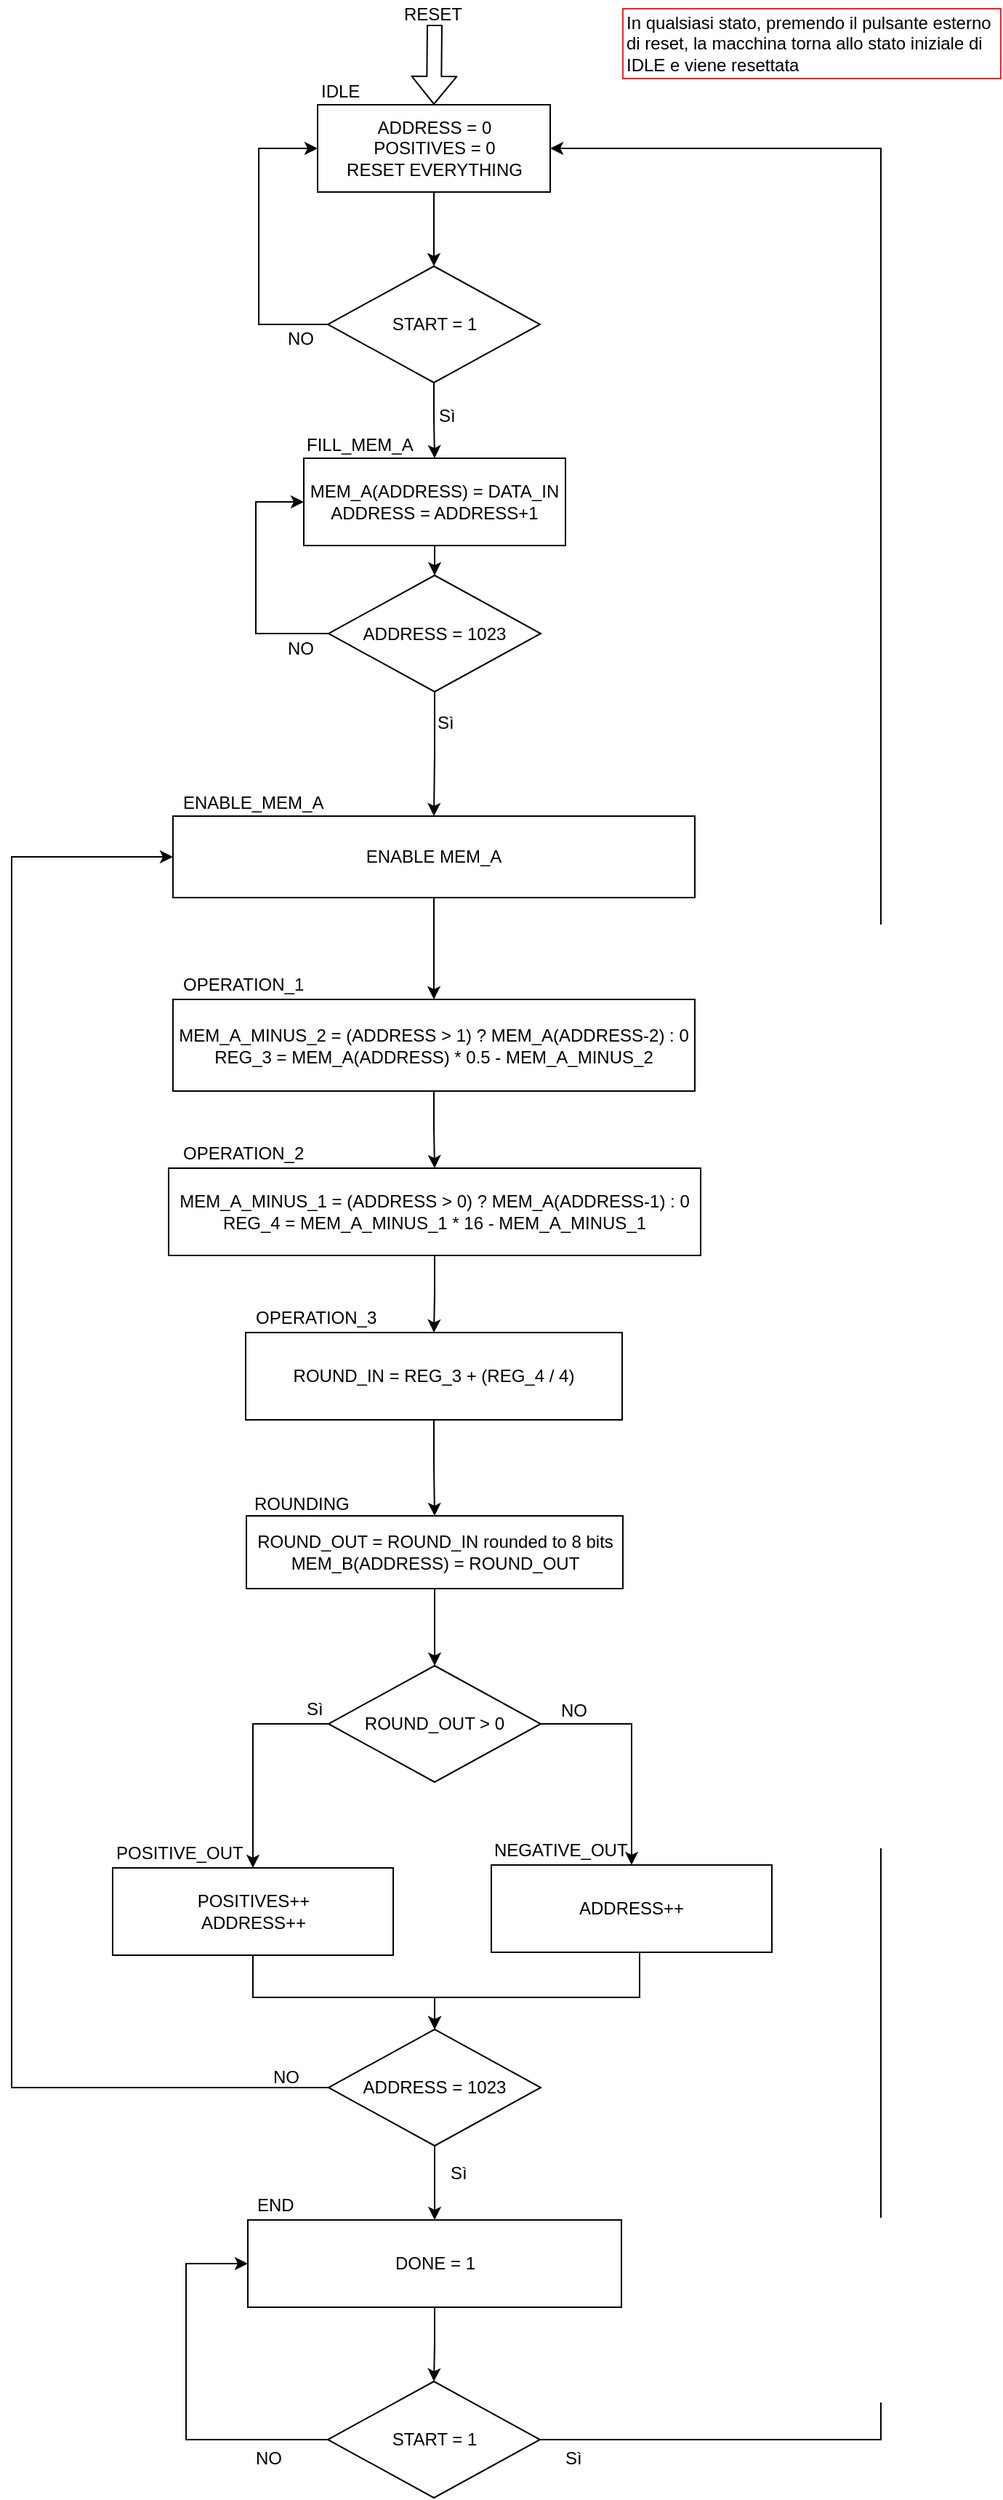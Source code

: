 <mxfile version="10.6.5" type="github"><diagram id="Q2Cqu0K0B7bjCWtc9zZl" name="Page-1"><mxGraphModel dx="1250" dy="555" grid="1" gridSize="10" guides="1" tooltips="1" connect="1" arrows="1" fold="1" page="1" pageScale="1" pageWidth="827" pageHeight="1169" math="0" shadow="0"><root><mxCell id="0"/><mxCell id="1" parent="0"/><mxCell id="Qgo2Yb9ARhmask6T_yiK-40" style="edgeStyle=orthogonalEdgeStyle;rounded=0;orthogonalLoop=1;jettySize=auto;html=1;exitX=0.5;exitY=1;exitDx=0;exitDy=0;entryX=0.5;entryY=0;entryDx=0;entryDy=0;" parent="1" source="Qgo2Yb9ARhmask6T_yiK-1" target="Qgo2Yb9ARhmask6T_yiK-38" edge="1"><mxGeometry relative="1" as="geometry"/></mxCell><mxCell id="Qgo2Yb9ARhmask6T_yiK-1" value="&lt;div&gt;ADDRESS = 0&lt;/div&gt;&lt;div&gt;POSITIVES = 0&lt;/div&gt;&lt;div&gt;RESET EVERYTHING&lt;/div&gt;" style="rounded=0;whiteSpace=wrap;html=1;" parent="1" vertex="1"><mxGeometry x="270.5" y="95" width="160" height="60" as="geometry"/></mxCell><mxCell id="Qgo2Yb9ARhmask6T_yiK-2" value="IDLE" style="text;html=1;resizable=0;points=[];autosize=1;align=left;verticalAlign=top;spacingTop=-4;" parent="1" vertex="1"><mxGeometry x="270.5" y="76" width="40" height="20" as="geometry"/></mxCell><mxCell id="Qgo2Yb9ARhmask6T_yiK-7" style="edgeStyle=orthogonalEdgeStyle;rounded=0;orthogonalLoop=1;jettySize=auto;html=1;exitX=0.5;exitY=1;exitDx=0;exitDy=0;entryX=0.5;entryY=0;entryDx=0;entryDy=0;" parent="1" source="Qgo2Yb9ARhmask6T_yiK-8" target="Qgo2Yb9ARhmask6T_yiK-11" edge="1"><mxGeometry relative="1" as="geometry"><mxPoint x="350.5" y="447" as="targetPoint"/></mxGeometry></mxCell><mxCell id="Qgo2Yb9ARhmask6T_yiK-8" value="&lt;div&gt;MEM_A(ADDRESS) = DATA_IN&lt;/div&gt;&lt;div&gt;ADDRESS = ADDRESS+1&lt;br&gt;&lt;/div&gt;" style="rounded=0;whiteSpace=wrap;html=1;" parent="1" vertex="1"><mxGeometry x="261" y="338" width="180" height="60" as="geometry"/></mxCell><mxCell id="Qgo2Yb9ARhmask6T_yiK-9" value="FILL_MEM_A" style="text;html=1;resizable=0;points=[];autosize=1;align=left;verticalAlign=top;spacingTop=-4;" parent="1" vertex="1"><mxGeometry x="260.5" y="319" width="80" height="20" as="geometry"/></mxCell><mxCell id="Qgo2Yb9ARhmask6T_yiK-12" style="edgeStyle=orthogonalEdgeStyle;rounded=0;orthogonalLoop=1;jettySize=auto;html=1;exitX=0;exitY=0.5;exitDx=0;exitDy=0;entryX=0;entryY=0.5;entryDx=0;entryDy=0;" parent="1" source="Qgo2Yb9ARhmask6T_yiK-11" target="Qgo2Yb9ARhmask6T_yiK-8" edge="1"><mxGeometry relative="1" as="geometry"><Array as="points"><mxPoint x="228" y="459"/><mxPoint x="228" y="368"/></Array></mxGeometry></mxCell><mxCell id="j_myZI3kKYaqHpUjk81w-2" style="edgeStyle=orthogonalEdgeStyle;rounded=0;orthogonalLoop=1;jettySize=auto;html=1;exitX=0.5;exitY=1;exitDx=0;exitDy=0;entryX=0.5;entryY=0;entryDx=0;entryDy=0;" parent="1" source="Qgo2Yb9ARhmask6T_yiK-11" target="j_myZI3kKYaqHpUjk81w-1" edge="1"><mxGeometry relative="1" as="geometry"/></mxCell><mxCell id="Qgo2Yb9ARhmask6T_yiK-11" value="ADDRESS = 1023" style="rhombus;whiteSpace=wrap;html=1;" parent="1" vertex="1"><mxGeometry x="278" y="418.5" width="146" height="80" as="geometry"/></mxCell><mxCell id="Qgo2Yb9ARhmask6T_yiK-13" value="NO" style="text;html=1;resizable=0;points=[];autosize=1;align=left;verticalAlign=top;spacingTop=-4;" parent="1" vertex="1"><mxGeometry x="248" y="458.5" width="30" height="20" as="geometry"/></mxCell><mxCell id="Qgo2Yb9ARhmask6T_yiK-22" value="" style="edgeStyle=orthogonalEdgeStyle;rounded=0;orthogonalLoop=1;jettySize=auto;html=1;" parent="1" source="Qgo2Yb9ARhmask6T_yiK-16" target="Qgo2Yb9ARhmask6T_yiK-21" edge="1"><mxGeometry relative="1" as="geometry"/></mxCell><mxCell id="Qgo2Yb9ARhmask6T_yiK-16" value="&lt;div&gt;MEM_A_MINUS_2 = (ADDRESS &amp;gt; 1) ? MEM_A(ADDRESS-2) : 0&lt;/div&gt;&lt;div&gt;&lt;div&gt;REG_3 = MEM_A(ADDRESS) * 0.5 - MEM_A_MINUS_2&lt;br&gt;&lt;/div&gt;&lt;/div&gt;" style="rounded=0;whiteSpace=wrap;html=1;" parent="1" vertex="1"><mxGeometry x="171" y="710" width="359" height="63" as="geometry"/></mxCell><mxCell id="Qgo2Yb9ARhmask6T_yiK-25" value="" style="edgeStyle=orthogonalEdgeStyle;rounded=0;orthogonalLoop=1;jettySize=auto;html=1;" parent="1" source="Qgo2Yb9ARhmask6T_yiK-21" target="Qgo2Yb9ARhmask6T_yiK-24" edge="1"><mxGeometry relative="1" as="geometry"/></mxCell><mxCell id="Qgo2Yb9ARhmask6T_yiK-21" value="&lt;div&gt;MEM_A_MINUS_1 = (ADDRESS &amp;gt; 0) ? MEM_A(ADDRESS-1) : 0&lt;/div&gt;&lt;div&gt;REG_4 = MEM_A_MINUS_1 * 16 - MEM_A_MINUS_1&lt;/div&gt;" style="rounded=0;whiteSpace=wrap;html=1;" parent="1" vertex="1"><mxGeometry x="168" y="826" width="366" height="60" as="geometry"/></mxCell><mxCell id="ZcKgzS6efg3AVejuTFJ0-3" value="" style="edgeStyle=orthogonalEdgeStyle;rounded=0;orthogonalLoop=1;jettySize=auto;html=1;" parent="1" source="Qgo2Yb9ARhmask6T_yiK-24" target="ZcKgzS6efg3AVejuTFJ0-1" edge="1"><mxGeometry relative="1" as="geometry"/></mxCell><mxCell id="Qgo2Yb9ARhmask6T_yiK-24" value="&lt;div&gt;ROUND_IN = REG_3 + (REG_4 / 4)&lt;/div&gt;" style="rounded=0;whiteSpace=wrap;html=1;" parent="1" vertex="1"><mxGeometry x="221" y="939" width="259" height="60" as="geometry"/></mxCell><mxCell id="Qgo2Yb9ARhmask6T_yiK-19" value="Sì" style="text;html=1;resizable=0;points=[];autosize=1;align=left;verticalAlign=top;spacingTop=-4;" parent="1" vertex="1"><mxGeometry x="350.5" y="510" width="30" height="20" as="geometry"/></mxCell><mxCell id="Qgo2Yb9ARhmask6T_yiK-30" style="edgeStyle=orthogonalEdgeStyle;rounded=0;orthogonalLoop=1;jettySize=auto;html=1;exitX=0;exitY=0.5;exitDx=0;exitDy=0;entryX=0;entryY=0.5;entryDx=0;entryDy=0;" parent="1" source="Qgo2Yb9ARhmask6T_yiK-20" target="j_myZI3kKYaqHpUjk81w-1" edge="1"><mxGeometry relative="1" as="geometry"><Array as="points"><mxPoint x="60" y="1458"/><mxPoint x="60" y="612"/></Array></mxGeometry></mxCell><mxCell id="Qgo2Yb9ARhmask6T_yiK-37" value="" style="edgeStyle=orthogonalEdgeStyle;rounded=0;orthogonalLoop=1;jettySize=auto;html=1;" parent="1" source="Qgo2Yb9ARhmask6T_yiK-20" target="Qgo2Yb9ARhmask6T_yiK-36" edge="1"><mxGeometry relative="1" as="geometry"/></mxCell><mxCell id="Qgo2Yb9ARhmask6T_yiK-20" value="ADDRESS = 1023" style="rhombus;whiteSpace=wrap;html=1;" parent="1" vertex="1"><mxGeometry x="278" y="1418" width="146" height="80" as="geometry"/></mxCell><mxCell id="Qgo2Yb9ARhmask6T_yiK-31" value="NO" style="text;html=1;resizable=0;points=[];autosize=1;align=left;verticalAlign=top;spacingTop=-4;" parent="1" vertex="1"><mxGeometry x="237.5" y="1441" width="30" height="20" as="geometry"/></mxCell><mxCell id="Qgo2Yb9ARhmask6T_yiK-34" value="Sì" style="text;html=1;resizable=0;points=[];autosize=1;align=left;verticalAlign=top;spacingTop=-4;" parent="1" vertex="1"><mxGeometry x="359.5" y="1507" width="30" height="20" as="geometry"/></mxCell><mxCell id="Qgo2Yb9ARhmask6T_yiK-62" style="edgeStyle=orthogonalEdgeStyle;rounded=0;orthogonalLoop=1;jettySize=auto;html=1;exitX=1;exitY=0.5;exitDx=0;exitDy=0;entryX=1;entryY=0.5;entryDx=0;entryDy=0;" parent="1" source="pv883lVftmchnHuBpBYP-1" target="Qgo2Yb9ARhmask6T_yiK-1" edge="1"><mxGeometry relative="1" as="geometry"><Array as="points"><mxPoint x="658" y="1700"/><mxPoint x="658" y="125"/></Array></mxGeometry></mxCell><mxCell id="pv883lVftmchnHuBpBYP-7" style="edgeStyle=orthogonalEdgeStyle;rounded=0;orthogonalLoop=1;jettySize=auto;html=1;exitX=0.5;exitY=1;exitDx=0;exitDy=0;entryX=0.5;entryY=0;entryDx=0;entryDy=0;" parent="1" source="Qgo2Yb9ARhmask6T_yiK-36" target="pv883lVftmchnHuBpBYP-1" edge="1"><mxGeometry relative="1" as="geometry"/></mxCell><mxCell id="Qgo2Yb9ARhmask6T_yiK-36" value="DONE = 1" style="rounded=0;whiteSpace=wrap;html=1;" parent="1" vertex="1"><mxGeometry x="222.5" y="1549" width="257" height="60" as="geometry"/></mxCell><mxCell id="Qgo2Yb9ARhmask6T_yiK-39" style="edgeStyle=orthogonalEdgeStyle;rounded=0;orthogonalLoop=1;jettySize=auto;html=1;exitX=0.5;exitY=1;exitDx=0;exitDy=0;entryX=0.5;entryY=0;entryDx=0;entryDy=0;" parent="1" source="Qgo2Yb9ARhmask6T_yiK-38" target="Qgo2Yb9ARhmask6T_yiK-8" edge="1"><mxGeometry relative="1" as="geometry"/></mxCell><mxCell id="Qgo2Yb9ARhmask6T_yiK-41" style="edgeStyle=orthogonalEdgeStyle;rounded=0;orthogonalLoop=1;jettySize=auto;html=1;exitX=0;exitY=0.5;exitDx=0;exitDy=0;entryX=0;entryY=0.5;entryDx=0;entryDy=0;" parent="1" source="Qgo2Yb9ARhmask6T_yiK-38" target="Qgo2Yb9ARhmask6T_yiK-1" edge="1"><mxGeometry relative="1" as="geometry"><Array as="points"><mxPoint x="230" y="246"/><mxPoint x="230" y="125"/></Array></mxGeometry></mxCell><mxCell id="Qgo2Yb9ARhmask6T_yiK-38" value="START = 1" style="rhombus;whiteSpace=wrap;html=1;" parent="1" vertex="1"><mxGeometry x="277.5" y="206" width="146" height="80" as="geometry"/></mxCell><mxCell id="Qgo2Yb9ARhmask6T_yiK-42" value="NO" style="text;html=1;resizable=0;points=[];autosize=1;align=left;verticalAlign=top;spacingTop=-4;" parent="1" vertex="1"><mxGeometry x="248" y="246" width="30" height="20" as="geometry"/></mxCell><mxCell id="Qgo2Yb9ARhmask6T_yiK-43" value="Sì" style="text;html=1;resizable=0;points=[];autosize=1;align=left;verticalAlign=top;spacingTop=-4;" parent="1" vertex="1"><mxGeometry x="351.5" y="299" width="30" height="20" as="geometry"/></mxCell><mxCell id="Qgo2Yb9ARhmask6T_yiK-45" value="OPERATION_1" style="text;html=1;resizable=0;points=[];autosize=1;align=left;verticalAlign=top;spacingTop=-4;" parent="1" vertex="1"><mxGeometry x="176" y="690" width="100" height="20" as="geometry"/></mxCell><mxCell id="Qgo2Yb9ARhmask6T_yiK-46" value="OPERATION_2" style="text;html=1;resizable=0;points=[];autosize=1;align=left;verticalAlign=top;spacingTop=-4;" parent="1" vertex="1"><mxGeometry x="176" y="806" width="100" height="20" as="geometry"/></mxCell><mxCell id="Qgo2Yb9ARhmask6T_yiK-47" value="OPERATION_3" style="text;html=1;resizable=0;points=[];autosize=1;align=left;verticalAlign=top;spacingTop=-4;" parent="1" vertex="1"><mxGeometry x="226" y="919" width="100" height="20" as="geometry"/></mxCell><mxCell id="IKMehytfFqVQcPmejlZd-3" style="edgeStyle=orthogonalEdgeStyle;rounded=0;orthogonalLoop=1;jettySize=auto;html=1;exitX=0;exitY=0.5;exitDx=0;exitDy=0;entryX=0.5;entryY=0;entryDx=0;entryDy=0;" parent="1" source="Qgo2Yb9ARhmask6T_yiK-51" target="Qgo2Yb9ARhmask6T_yiK-53" edge="1"><mxGeometry relative="1" as="geometry"><mxPoint x="270" y="1303" as="targetPoint"/></mxGeometry></mxCell><mxCell id="IKMehytfFqVQcPmejlZd-4" style="edgeStyle=orthogonalEdgeStyle;rounded=0;orthogonalLoop=1;jettySize=auto;html=1;exitX=1;exitY=0.5;exitDx=0;exitDy=0;entryX=0.5;entryY=0;entryDx=0;entryDy=0;" parent="1" source="Qgo2Yb9ARhmask6T_yiK-51" target="IKMehytfFqVQcPmejlZd-1" edge="1"><mxGeometry relative="1" as="geometry"/></mxCell><mxCell id="Qgo2Yb9ARhmask6T_yiK-51" value="ROUND_OUT &amp;gt; 0" style="rhombus;whiteSpace=wrap;html=1;" parent="1" vertex="1"><mxGeometry x="278" y="1168" width="146" height="80" as="geometry"/></mxCell><mxCell id="Qgo2Yb9ARhmask6T_yiK-56" value="" style="edgeStyle=orthogonalEdgeStyle;rounded=0;orthogonalLoop=1;jettySize=auto;html=1;" parent="1" source="Qgo2Yb9ARhmask6T_yiK-53" target="Qgo2Yb9ARhmask6T_yiK-20" edge="1"><mxGeometry relative="1" as="geometry"><Array as="points"><mxPoint x="226" y="1396"/><mxPoint x="351" y="1396"/></Array></mxGeometry></mxCell><mxCell id="Qgo2Yb9ARhmask6T_yiK-53" value="&lt;div&gt;POSITIVES++&lt;/div&gt;&lt;div&gt;&lt;div&gt;ADDRESS++&lt;/div&gt;&lt;/div&gt;" style="rounded=0;whiteSpace=wrap;html=1;" parent="1" vertex="1"><mxGeometry x="129.5" y="1307" width="193" height="60" as="geometry"/></mxCell><mxCell id="Qgo2Yb9ARhmask6T_yiK-57" value="Sì" style="text;html=1;resizable=0;points=[];autosize=1;align=left;verticalAlign=top;spacingTop=-4;" parent="1" vertex="1"><mxGeometry x="260.5" y="1188" width="30" height="20" as="geometry"/></mxCell><mxCell id="Qgo2Yb9ARhmask6T_yiK-59" value="NO" style="text;html=1;resizable=0;points=[];autosize=1;align=left;verticalAlign=top;spacingTop=-4;" parent="1" vertex="1"><mxGeometry x="436" y="1189" width="30" height="20" as="geometry"/></mxCell><mxCell id="Qgo2Yb9ARhmask6T_yiK-63" value="POSITIVE_OUT" style="text;html=1;resizable=0;points=[];autosize=1;align=left;verticalAlign=top;spacingTop=-4;" parent="1" vertex="1"><mxGeometry x="129.5" y="1286.5" width="100" height="20" as="geometry"/></mxCell><mxCell id="Qgo2Yb9ARhmask6T_yiK-64" value="END" style="text;html=1;resizable=0;points=[];autosize=1;align=left;verticalAlign=top;spacingTop=-4;" parent="1" vertex="1"><mxGeometry x="226.5" y="1529" width="40" height="20" as="geometry"/></mxCell><mxCell id="ZcKgzS6efg3AVejuTFJ0-5" value="" style="edgeStyle=orthogonalEdgeStyle;rounded=0;orthogonalLoop=1;jettySize=auto;html=1;entryX=0.5;entryY=0;entryDx=0;entryDy=0;" parent="1" source="ZcKgzS6efg3AVejuTFJ0-1" target="Qgo2Yb9ARhmask6T_yiK-51" edge="1"><mxGeometry relative="1" as="geometry"><mxPoint x="350" y="1195" as="targetPoint"/></mxGeometry></mxCell><mxCell id="ZcKgzS6efg3AVejuTFJ0-1" value="&lt;div&gt;ROUND_OUT = ROUND_IN rounded to 8 bits&lt;br&gt;&lt;/div&gt;&lt;div&gt;&lt;span&gt;MEM_B(ADDRESS) = ROUND_OUT&lt;/span&gt;&lt;/div&gt;" style="rounded=0;whiteSpace=wrap;html=1;" parent="1" vertex="1"><mxGeometry x="221.5" y="1065" width="259" height="50" as="geometry"/></mxCell><mxCell id="ZcKgzS6efg3AVejuTFJ0-2" value="ROUNDING" style="text;html=1;resizable=0;points=[];autosize=1;align=left;verticalAlign=top;spacingTop=-4;" parent="1" vertex="1"><mxGeometry x="225" y="1047" width="80" height="20" as="geometry"/></mxCell><mxCell id="IKMehytfFqVQcPmejlZd-11" style="edgeStyle=orthogonalEdgeStyle;rounded=0;orthogonalLoop=1;jettySize=auto;html=1;exitX=0.5;exitY=1;exitDx=0;exitDy=0;entryX=0.5;entryY=0;entryDx=0;entryDy=0;" parent="1" source="IKMehytfFqVQcPmejlZd-1" target="Qgo2Yb9ARhmask6T_yiK-20" edge="1"><mxGeometry relative="1" as="geometry"><Array as="points"><mxPoint x="492" y="1396"/><mxPoint x="351" y="1396"/></Array></mxGeometry></mxCell><mxCell id="IKMehytfFqVQcPmejlZd-1" value="&lt;div&gt;&lt;div&gt;&lt;div&gt;ADDRESS++&lt;/div&gt;&lt;/div&gt;&lt;/div&gt;" style="rounded=0;whiteSpace=wrap;html=1;" parent="1" vertex="1"><mxGeometry x="390" y="1305" width="193" height="60" as="geometry"/></mxCell><mxCell id="IKMehytfFqVQcPmejlZd-2" value="NEGATIVE_OUT" style="text;html=1;resizable=0;points=[];autosize=1;align=left;verticalAlign=top;spacingTop=-4;" parent="1" vertex="1"><mxGeometry x="390" y="1284.5" width="100" height="20" as="geometry"/></mxCell><mxCell id="pv883lVftmchnHuBpBYP-2" style="edgeStyle=orthogonalEdgeStyle;rounded=0;orthogonalLoop=1;jettySize=auto;html=1;exitX=0;exitY=0.5;exitDx=0;exitDy=0;entryX=0;entryY=0.5;entryDx=0;entryDy=0;" parent="1" source="pv883lVftmchnHuBpBYP-1" target="Qgo2Yb9ARhmask6T_yiK-36" edge="1"><mxGeometry relative="1" as="geometry"><Array as="points"><mxPoint x="180" y="1700"/><mxPoint x="180" y="1579"/></Array></mxGeometry></mxCell><mxCell id="pv883lVftmchnHuBpBYP-1" value="START = 1" style="rhombus;whiteSpace=wrap;html=1;" parent="1" vertex="1"><mxGeometry x="277.5" y="1660" width="146" height="80" as="geometry"/></mxCell><mxCell id="pv883lVftmchnHuBpBYP-3" value="NO" style="text;html=1;resizable=0;points=[];autosize=1;align=left;verticalAlign=top;spacingTop=-4;" parent="1" vertex="1"><mxGeometry x="226" y="1703" width="30" height="20" as="geometry"/></mxCell><mxCell id="pv883lVftmchnHuBpBYP-4" value="Sì" style="text;html=1;resizable=0;points=[];autosize=1;align=left;verticalAlign=top;spacingTop=-4;" parent="1" vertex="1"><mxGeometry x="439" y="1703" width="30" height="20" as="geometry"/></mxCell><mxCell id="j_myZI3kKYaqHpUjk81w-3" style="edgeStyle=orthogonalEdgeStyle;rounded=0;orthogonalLoop=1;jettySize=auto;html=1;exitX=0.5;exitY=1;exitDx=0;exitDy=0;entryX=0.5;entryY=0;entryDx=0;entryDy=0;" parent="1" source="j_myZI3kKYaqHpUjk81w-1" target="Qgo2Yb9ARhmask6T_yiK-16" edge="1"><mxGeometry relative="1" as="geometry"/></mxCell><mxCell id="j_myZI3kKYaqHpUjk81w-1" value="ENABLE MEM_A" style="rounded=0;whiteSpace=wrap;html=1;" parent="1" vertex="1"><mxGeometry x="171" y="584" width="359" height="56" as="geometry"/></mxCell><mxCell id="j_myZI3kKYaqHpUjk81w-4" value="ENABLE_MEM_A" style="text;html=1;resizable=0;points=[];autosize=1;align=left;verticalAlign=top;spacingTop=-4;direction=south;" parent="1" vertex="1"><mxGeometry x="176" y="565" width="110" height="20" as="geometry"/></mxCell><mxCell id="k7mVW54_teOd9o8hAiXp-1" value="&lt;div&gt;In qualsiasi stato, premendo il pulsante esterno &lt;br&gt;&lt;/div&gt;&lt;div&gt;di reset, la macchina torna allo stato iniziale di&lt;/div&gt;&lt;div&gt;IDLE e viene resettata&lt;br&gt;&lt;/div&gt;" style="text;html=1;resizable=0;points=[];autosize=1;align=left;verticalAlign=top;spacingTop=-4;strokeColor=#FF1C1C;" vertex="1" parent="1"><mxGeometry x="480.5" y="29" width="260" height="48" as="geometry"/></mxCell><mxCell id="k7mVW54_teOd9o8hAiXp-2" value="" style="shape=flexArrow;endArrow=classic;html=1;entryX=0.5;entryY=0;entryDx=0;entryDy=0;" edge="1" parent="1" target="Qgo2Yb9ARhmask6T_yiK-1"><mxGeometry width="50" height="50" relative="1" as="geometry"><mxPoint x="351" y="40" as="sourcePoint"/><mxPoint x="260.5" y="16" as="targetPoint"/></mxGeometry></mxCell><mxCell id="k7mVW54_teOd9o8hAiXp-3" value="RESET" style="text;html=1;resizable=0;points=[];autosize=1;align=left;verticalAlign=top;spacingTop=-4;" vertex="1" parent="1"><mxGeometry x="328" y="23" width="60" height="20" as="geometry"/></mxCell></root></mxGraphModel></diagram></mxfile>